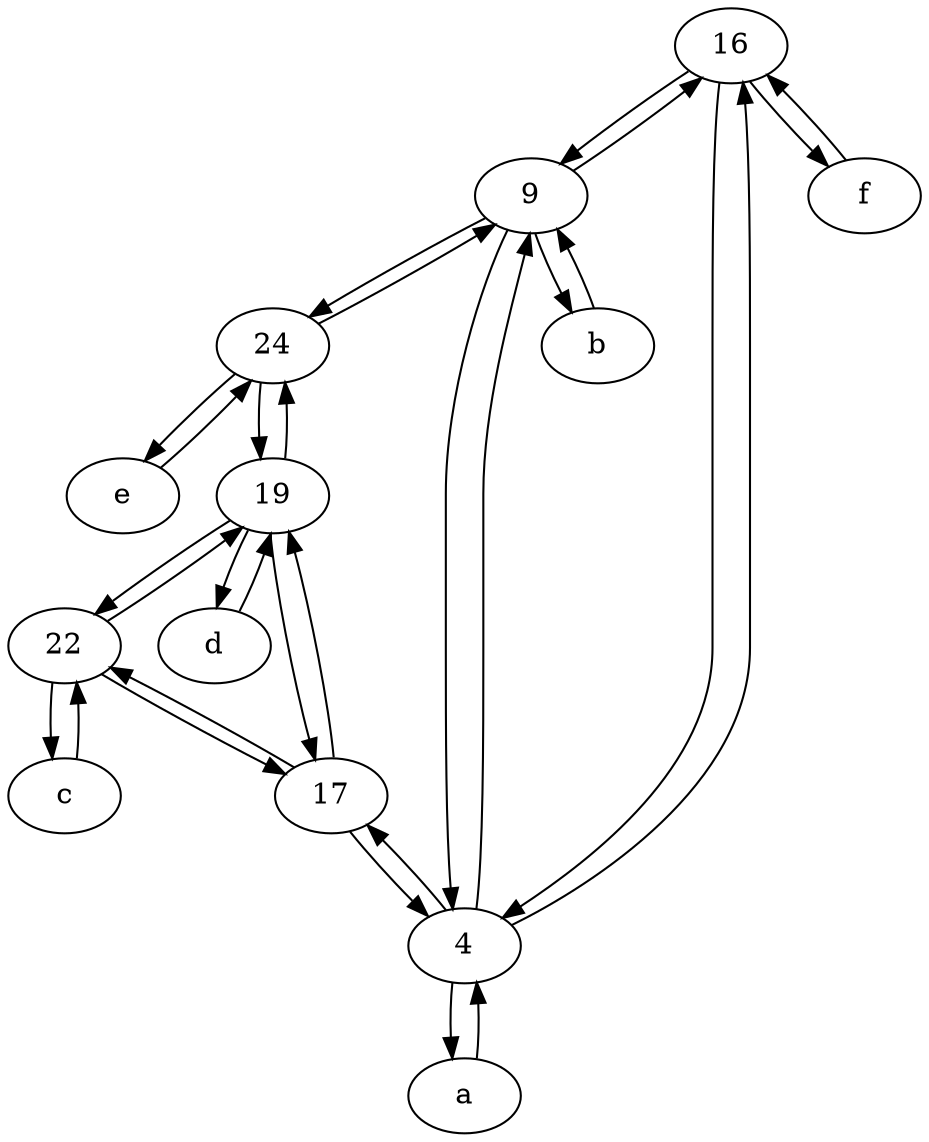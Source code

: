 digraph  {
	16;
	22;
	24;
	e [pos="30,50!"];
	19;
	9;
	4;
	f [pos="15,45!"];
	d [pos="20,30!"];
	17;
	b [pos="50,20!"];
	a [pos="40,10!"];
	c [pos="20,10!"];
	19 -> 24;
	24 -> 9;
	9 -> 4;
	9 -> 24;
	22 -> c;
	19 -> d;
	22 -> 19;
	4 -> 9;
	9 -> 16;
	24 -> 19;
	4 -> a;
	19 -> 17;
	f -> 16;
	17 -> 4;
	4 -> 17;
	16 -> f;
	4 -> 16;
	b -> 9;
	22 -> 17;
	a -> 4;
	19 -> 22;
	16 -> 9;
	d -> 19;
	9 -> b;
	24 -> e;
	e -> 24;
	17 -> 22;
	16 -> 4;
	17 -> 19;
	c -> 22;

	}